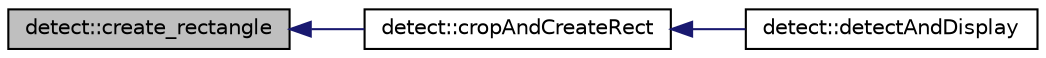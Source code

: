 digraph "detect::create_rectangle"
{
 // INTERACTIVE_SVG=YES
  edge [fontname="Helvetica",fontsize="10",labelfontname="Helvetica",labelfontsize="10"];
  node [fontname="Helvetica",fontsize="10",shape=record];
  rankdir="LR";
  Node1 [label="detect::create_rectangle",height=0.2,width=0.4,color="black", fillcolor="grey75", style="filled", fontcolor="black"];
  Node1 -> Node2 [dir="back",color="midnightblue",fontsize="10",style="solid",fontname="Helvetica"];
  Node2 [label="detect::cropAndCreateRect",height=0.2,width=0.4,color="black", fillcolor="white", style="filled",URL="$namespacedetect.html#a5f817f415f95cc4403e0a76129d071c7"];
  Node2 -> Node3 [dir="back",color="midnightblue",fontsize="10",style="solid",fontname="Helvetica"];
  Node3 [label="detect::detectAndDisplay",height=0.2,width=0.4,color="black", fillcolor="white", style="filled",URL="$namespacedetect.html#a1663b7ee3cbd3d3383c3dc6fccca62db"];
}
